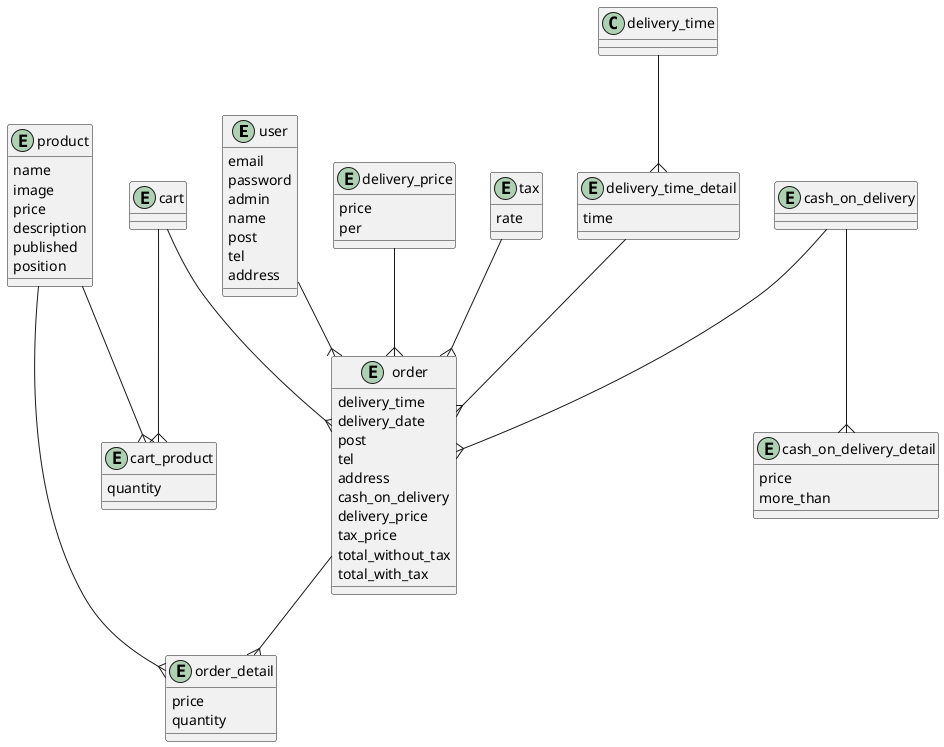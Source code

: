 @startuml

entity "user" {
  email
  password
  admin
  name
  post
  tel
  address
}

entity "cash_on_delivery_detail" {
  price
  more_than
}

entity "cash_on_delivery" {
}

entity "delivery_price" {
  price
  per
}

entity "tax" {
  rate
}

entity "cart" {
}

entity "cart_product" {
  quantity
}

entity "order" {
  delivery_time
  delivery_date
  post
  tel
  address
  cash_on_delivery
  delivery_price
  tax_price
  total_without_tax
  total_with_tax
}

entity "order_detail" {
  price
  quantity
}

entity "delivery_time_detail" {
  time
}

entity "product" {
  name
  image
  price
  description
  published
  position
}

cash_on_delivery--{cash_on_delivery_detail
tax--{order
cart--{cart_product
delivery_price--{order
product--{cart_product
cash_on_delivery--{order
user--{order
order--{order_detail
delivery_time_detail--{order
delivery_time--{delivery_time_detail
product--{order_detail
cart--{order

@enduml
